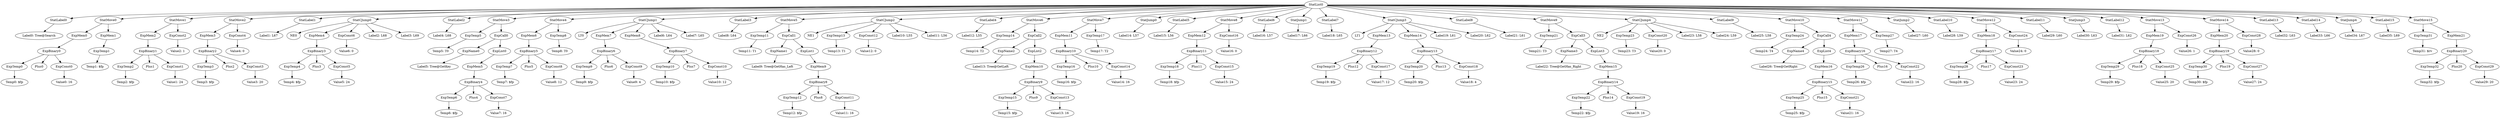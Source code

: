 digraph {
	ordering = out;
	ExpTemp32 -> "Temp32: $fp";
	StatLabel15 -> "Label35: L69";
	StatJump4 -> "Label34: L67";
	StatLabel14 -> "Label33: L66";
	StatLabel13 -> "Label32: L63";
	StatMove14 -> ExpMem20;
	StatMove14 -> ExpConst28;
	ExpMem20 -> ExpBinary19;
	ExpConst27 -> "Value27: 24";
	ExpBinary19 -> ExpTemp30;
	ExpBinary19 -> Plus19;
	ExpBinary19 -> ExpConst27;
	ExpTemp30 -> "Temp30: $fp";
	StatMove13 -> ExpMem19;
	StatMove13 -> ExpConst26;
	ExpBinary18 -> ExpTemp29;
	ExpBinary18 -> Plus18;
	ExpBinary18 -> ExpConst25;
	ExpTemp29 -> "Temp29: $fp";
	ExpMem18 -> ExpBinary17;
	StatLabel10 -> "Label28: L59";
	StatJump2 -> "Label27: L60";
	ExpMem17 -> ExpBinary16;
	ExpConst22 -> "Value22: 16";
	ExpConst28 -> "Value28: 0";
	ExpBinary16 -> ExpTemp26;
	ExpBinary16 -> Plus16;
	ExpBinary16 -> ExpConst22;
	ExpTemp26 -> "Temp26: $fp";
	ExpTemp27 -> "Temp27: T4";
	ExpList4 -> ExpMem16;
	ExpConst21 -> "Value21: 16";
	ExpTemp25 -> "Temp25: $fp";
	ExpName4 -> "Label26: Tree@GetRight";
	StatMove10 -> ExpTemp24;
	StatMove10 -> ExpCall4;
	ExpConst29 -> "Value29: 20";
	ExpTemp24 -> "Temp24: T4";
	StatLabel9 -> "Label25: L58";
	ExpConst20 -> "Value20: 0";
	ExpBinary20 -> ExpTemp32;
	ExpBinary20 -> Plus20;
	ExpBinary20 -> ExpConst29;
	ExpList3 -> ExpMem15;
	ExpBinary14 -> ExpTemp22;
	ExpBinary14 -> Plus14;
	ExpBinary14 -> ExpConst19;
	ExpName3 -> "Label22: Tree@GetHas_Right";
	StatMove9 -> ExpTemp21;
	StatMove9 -> ExpCall3;
	ExpTemp21 -> "Temp21: T3";
	StatLabel8 -> "Label21: L61";
	ExpMem14 -> ExpBinary13;
	ExpMem13 -> ExpBinary12;
	ExpConst17 -> "Value17: 12";
	StatJump3 -> "Label30: L63";
	ExpCall4 -> ExpName4;
	ExpCall4 -> ExpList4;
	ExpTemp9 -> "Temp9: $fp";
	ExpMem6 -> ExpBinary5;
	ExpConst4 -> "Value4: 0";
	ExpBinary5 -> ExpTemp7;
	ExpBinary5 -> Plus5;
	ExpBinary5 -> ExpConst8;
	ExpList0 -> ExpMem5;
	StatCJump0 -> NE0;
	StatCJump0 -> ExpMem4;
	StatCJump0 -> ExpConst6;
	StatCJump0 -> "Label2: L68";
	StatCJump0 -> "Label3: L69";
	ExpConst16 -> "Value16: 0";
	ExpConst0 -> "Value0: 16";
	ExpTemp6 -> "Temp6: $fp";
	ExpMem19 -> ExpBinary18;
	StatMove6 -> ExpTemp14;
	StatMove6 -> ExpCall2;
	ExpTemp20 -> "Temp20: $fp";
	ExpConst8 -> "Value8: 12";
	ExpName0 -> "Label5: Tree@GetKey";
	ExpConst24 -> "Value24: 0";
	StatMove3 -> ExpTemp5;
	StatMove3 -> ExpCall0;
	StatCJump3 -> LT1;
	StatCJump3 -> ExpMem13;
	StatCJump3 -> ExpMem14;
	StatCJump3 -> "Label19: L61";
	StatCJump3 -> "Label20: L62";
	ExpConst6 -> "Value6: 0";
	ExpMem1 -> ExpTemp1;
	ExpMem21 -> ExpBinary20;
	ExpConst5 -> "Value5: 24";
	ExpConst26 -> "Value26: 1";
	ExpConst2 -> "Value2: 1";
	ExpConst25 -> "Value25: 20";
	ExpCall3 -> ExpName3;
	ExpCall3 -> ExpList3;
	StatCJump1 -> LT0;
	StatCJump1 -> ExpMem7;
	StatCJump1 -> ExpMem8;
	StatCJump1 -> "Label6: L64";
	StatCJump1 -> "Label7: L65";
	ExpTemp7 -> "Temp7: $fp";
	ExpTemp0 -> "Temp0: $fp";
	ExpBinary17 -> ExpTemp28;
	ExpBinary17 -> Plus17;
	ExpBinary17 -> ExpConst23;
	ExpTemp5 -> "Temp5: T0";
	ExpTemp4 -> "Temp4: $fp";
	StatLabel5 -> "Label15: L56";
	ExpConst9 -> "Value9: 4";
	StatMove5 -> ExpTemp11;
	StatMove5 -> ExpCall1;
	StatLabel2 -> "Label4: L68";
	StatMove4 -> ExpMem6;
	StatMove4 -> ExpTemp8;
	ExpMem0 -> ExpBinary0;
	ExpConst10 -> "Value10: 12";
	ExpBinary1 -> ExpTemp2;
	ExpBinary1 -> Plus1;
	ExpBinary1 -> ExpConst1;
	ExpBinary4 -> ExpTemp6;
	ExpBinary4 -> Plus4;
	ExpBinary4 -> ExpConst7;
	ExpTemp1 -> "Temp1: $fp";
	ExpList1 -> ExpMem9;
	ExpMem3 -> ExpBinary2;
	StatLabel11 -> "Label29: L60";
	ExpTemp2 -> "Temp2: $fp";
	ExpBinary13 -> ExpTemp20;
	ExpBinary13 -> Plus13;
	ExpBinary13 -> ExpConst18;
	StatMove2 -> ExpMem3;
	StatMove2 -> ExpConst4;
	ExpTemp19 -> "Temp19: $fp";
	StatLabel0 -> "Label0: Tree@Search";
	ExpMem5 -> ExpBinary4;
	ExpBinary2 -> ExpTemp3;
	ExpBinary2 -> Plus2;
	ExpBinary2 -> ExpConst3;
	StatMove0 -> ExpMem0;
	StatMove0 -> ExpMem1;
	StatLabel7 -> "Label18: L65";
	StatMove8 -> ExpMem12;
	StatMove8 -> ExpConst16;
	ExpBinary11 -> ExpTemp18;
	ExpBinary11 -> Plus11;
	ExpBinary11 -> ExpConst15;
	ExpMem4 -> ExpBinary3;
	ExpBinary0 -> ExpTemp0;
	ExpBinary0 -> Plus0;
	ExpBinary0 -> ExpConst0;
	ExpConst1 -> "Value1: 24";
	ExpMem15 -> ExpBinary14;
	ExpTemp8 -> "Temp8: T0";
	StatCJump4 -> NE2;
	StatCJump4 -> ExpTemp23;
	StatCJump4 -> ExpConst20;
	StatCJump4 -> "Label23: L58";
	StatCJump4 -> "Label24: L59";
	ExpBinary9 -> ExpTemp15;
	ExpBinary9 -> Plus9;
	ExpBinary9 -> ExpConst13;
	ExpBinary7 -> ExpTemp10;
	ExpBinary7 -> Plus7;
	ExpBinary7 -> ExpConst10;
	ExpConst12 -> "Value12: 0";
	ExpTemp18 -> "Temp18: $fp";
	StatMove1 -> ExpMem2;
	StatMove1 -> ExpConst2;
	ExpCall0 -> ExpName0;
	ExpCall0 -> ExpList0;
	ExpMem2 -> ExpBinary1;
	StatLabel1 -> "Label1: L67";
	ExpTemp31 -> "Temp31: $rv";
	ExpConst7 -> "Value7: 16";
	ExpConst3 -> "Value3: 20";
	ExpConst23 -> "Value23: 24";
	ExpTemp12 -> "Temp12: $fp";
	StatLabel6 -> "Label16: L57";
	ExpTemp3 -> "Temp3: $fp";
	ExpMem16 -> ExpBinary15;
	ExpBinary6 -> ExpTemp9;
	ExpBinary6 -> Plus6;
	ExpBinary6 -> ExpConst9;
	StatCJump2 -> NE1;
	StatCJump2 -> ExpTemp13;
	StatCJump2 -> ExpConst12;
	StatCJump2 -> "Label10: L55";
	StatCJump2 -> "Label11: L56";
	ExpTemp16 -> "Temp16: $fp";
	StatMove15 -> ExpTemp31;
	StatMove15 -> ExpMem21;
	StatLabel3 -> "Label8: L64";
	ExpBinary3 -> ExpTemp4;
	ExpBinary3 -> Plus3;
	ExpBinary3 -> ExpConst5;
	ExpMem7 -> ExpBinary6;
	ExpConst15 -> "Value15: 24";
	ExpMem8 -> ExpBinary7;
	ExpTemp11 -> "Temp11: T1";
	ExpName1 -> "Label9: Tree@GetHas_Left";
	ExpTemp28 -> "Temp28: $fp";
	ExpTemp15 -> "Temp15: $fp";
	ExpCall1 -> ExpName1;
	ExpCall1 -> ExpList1;
	StatJump0 -> "Label14: L57";
	ExpBinary8 -> ExpTemp12;
	ExpBinary8 -> Plus8;
	ExpBinary8 -> ExpConst11;
	StatLabel12 -> "Label31: L62";
	StatList0 -> StatLabel0;
	StatList0 -> StatMove0;
	StatList0 -> StatMove1;
	StatList0 -> StatMove2;
	StatList0 -> StatLabel1;
	StatList0 -> StatCJump0;
	StatList0 -> StatLabel2;
	StatList0 -> StatMove3;
	StatList0 -> StatMove4;
	StatList0 -> StatCJump1;
	StatList0 -> StatLabel3;
	StatList0 -> StatMove5;
	StatList0 -> StatCJump2;
	StatList0 -> StatLabel4;
	StatList0 -> StatMove6;
	StatList0 -> StatMove7;
	StatList0 -> StatJump0;
	StatList0 -> StatLabel5;
	StatList0 -> StatMove8;
	StatList0 -> StatLabel6;
	StatList0 -> StatJump1;
	StatList0 -> StatLabel7;
	StatList0 -> StatCJump3;
	StatList0 -> StatLabel8;
	StatList0 -> StatMove9;
	StatList0 -> StatCJump4;
	StatList0 -> StatLabel9;
	StatList0 -> StatMove10;
	StatList0 -> StatMove11;
	StatList0 -> StatJump2;
	StatList0 -> StatLabel10;
	StatList0 -> StatMove12;
	StatList0 -> StatLabel11;
	StatList0 -> StatJump3;
	StatList0 -> StatLabel12;
	StatList0 -> StatMove13;
	StatList0 -> StatMove14;
	StatList0 -> StatLabel13;
	StatList0 -> StatLabel14;
	StatList0 -> StatJump4;
	StatList0 -> StatLabel15;
	StatList0 -> StatMove15;
	ExpConst11 -> "Value11: 16";
	ExpTemp13 -> "Temp13: T1";
	ExpConst13 -> "Value13: 16";
	StatLabel4 -> "Label12: L55";
	StatMove12 -> ExpMem18;
	StatMove12 -> ExpConst24;
	ExpConst19 -> "Value19: 16";
	ExpTemp14 -> "Temp14: T2";
	ExpName2 -> "Label13: Tree@GetLeft";
	ExpConst18 -> "Value18: 4";
	ExpBinary12 -> ExpTemp19;
	ExpBinary12 -> Plus12;
	ExpBinary12 -> ExpConst17;
	ExpBinary15 -> ExpTemp25;
	ExpBinary15 -> Plus15;
	ExpBinary15 -> ExpConst21;
	ExpCall2 -> ExpName2;
	ExpCall2 -> ExpList2;
	ExpTemp10 -> "Temp10: $fp";
	ExpMem10 -> ExpBinary9;
	ExpTemp22 -> "Temp22: $fp";
	ExpList2 -> ExpMem10;
	ExpBinary10 -> ExpTemp16;
	ExpBinary10 -> Plus10;
	ExpBinary10 -> ExpConst14;
	StatMove7 -> ExpMem11;
	StatMove7 -> ExpTemp17;
	ExpConst14 -> "Value14: 16";
	StatMove11 -> ExpMem17;
	StatMove11 -> ExpTemp27;
	ExpMem11 -> ExpBinary10;
	ExpTemp23 -> "Temp23: T3";
	ExpMem9 -> ExpBinary8;
	ExpTemp17 -> "Temp17: T2";
	ExpMem12 -> ExpBinary11;
	StatJump1 -> "Label17: L66";
}

